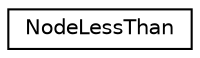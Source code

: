digraph "Graphical Class Hierarchy"
{
 // LATEX_PDF_SIZE
  edge [fontname="Helvetica",fontsize="10",labelfontname="Helvetica",labelfontsize="10"];
  node [fontname="Helvetica",fontsize="10",shape=record];
  rankdir="LR";
  Node0 [label="NodeLessThan",height=0.2,width=0.4,color="black", fillcolor="white", style="filled",URL="$class_node_less_than.html",tooltip=" "];
}
